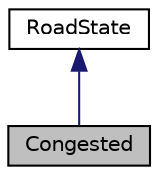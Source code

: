 digraph "Congested"
{
 // LATEX_PDF_SIZE
  edge [fontname="Helvetica",fontsize="10",labelfontname="Helvetica",labelfontsize="10"];
  node [fontname="Helvetica",fontsize="10",shape=record];
  Node1 [label="Congested",height=0.2,width=0.4,color="black", fillcolor="grey75", style="filled", fontcolor="black",tooltip="Represents a congested state for a road component."];
  Node2 -> Node1 [dir="back",color="midnightblue",fontsize="10",style="solid",fontname="Helvetica"];
  Node2 [label="RoadState",height=0.2,width=0.4,color="black", fillcolor="white", style="filled",URL="$classRoadState.html",tooltip=" "];
}
